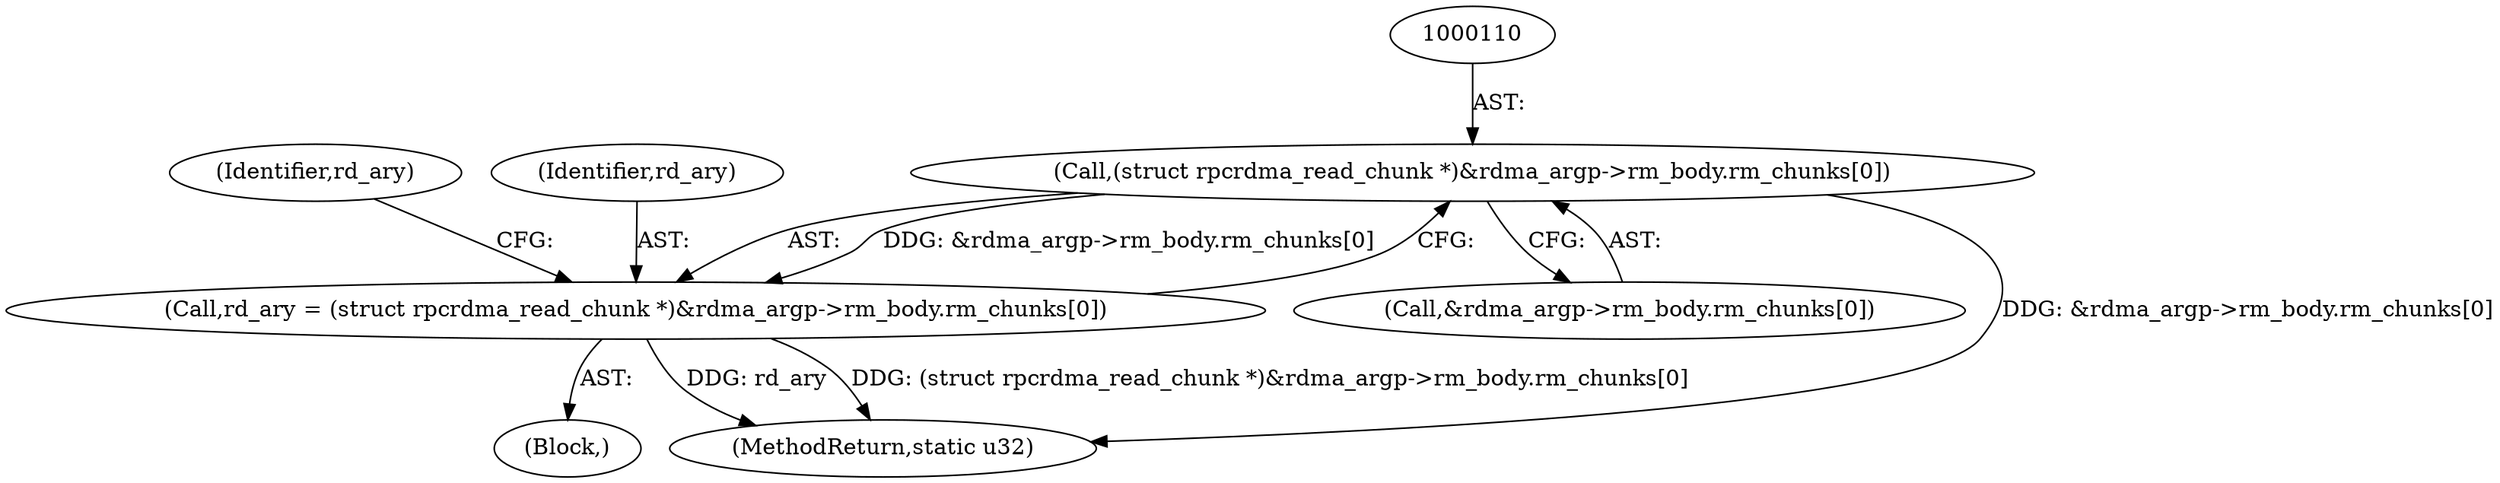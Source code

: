 digraph "1_linux_c70422f760c120480fee4de6c38804c72aa26bc1_36@array" {
"1000109" [label="(Call,(struct rpcrdma_read_chunk *)&rdma_argp->rm_body.rm_chunks[0])"];
"1000107" [label="(Call,rd_ary = (struct rpcrdma_read_chunk *)&rdma_argp->rm_body.rm_chunks[0])"];
"1000111" [label="(Call,&rdma_argp->rm_body.rm_chunks[0])"];
"1000104" [label="(Block,)"];
"1000122" [label="(Identifier,rd_ary)"];
"1000107" [label="(Call,rd_ary = (struct rpcrdma_read_chunk *)&rdma_argp->rm_body.rm_chunks[0])"];
"1000108" [label="(Identifier,rd_ary)"];
"1000180" [label="(MethodReturn,static u32)"];
"1000109" [label="(Call,(struct rpcrdma_read_chunk *)&rdma_argp->rm_body.rm_chunks[0])"];
"1000109" -> "1000107"  [label="AST: "];
"1000109" -> "1000111"  [label="CFG: "];
"1000110" -> "1000109"  [label="AST: "];
"1000111" -> "1000109"  [label="AST: "];
"1000107" -> "1000109"  [label="CFG: "];
"1000109" -> "1000180"  [label="DDG: &rdma_argp->rm_body.rm_chunks[0]"];
"1000109" -> "1000107"  [label="DDG: &rdma_argp->rm_body.rm_chunks[0]"];
"1000107" -> "1000104"  [label="AST: "];
"1000108" -> "1000107"  [label="AST: "];
"1000122" -> "1000107"  [label="CFG: "];
"1000107" -> "1000180"  [label="DDG: rd_ary"];
"1000107" -> "1000180"  [label="DDG: (struct rpcrdma_read_chunk *)&rdma_argp->rm_body.rm_chunks[0]"];
}
